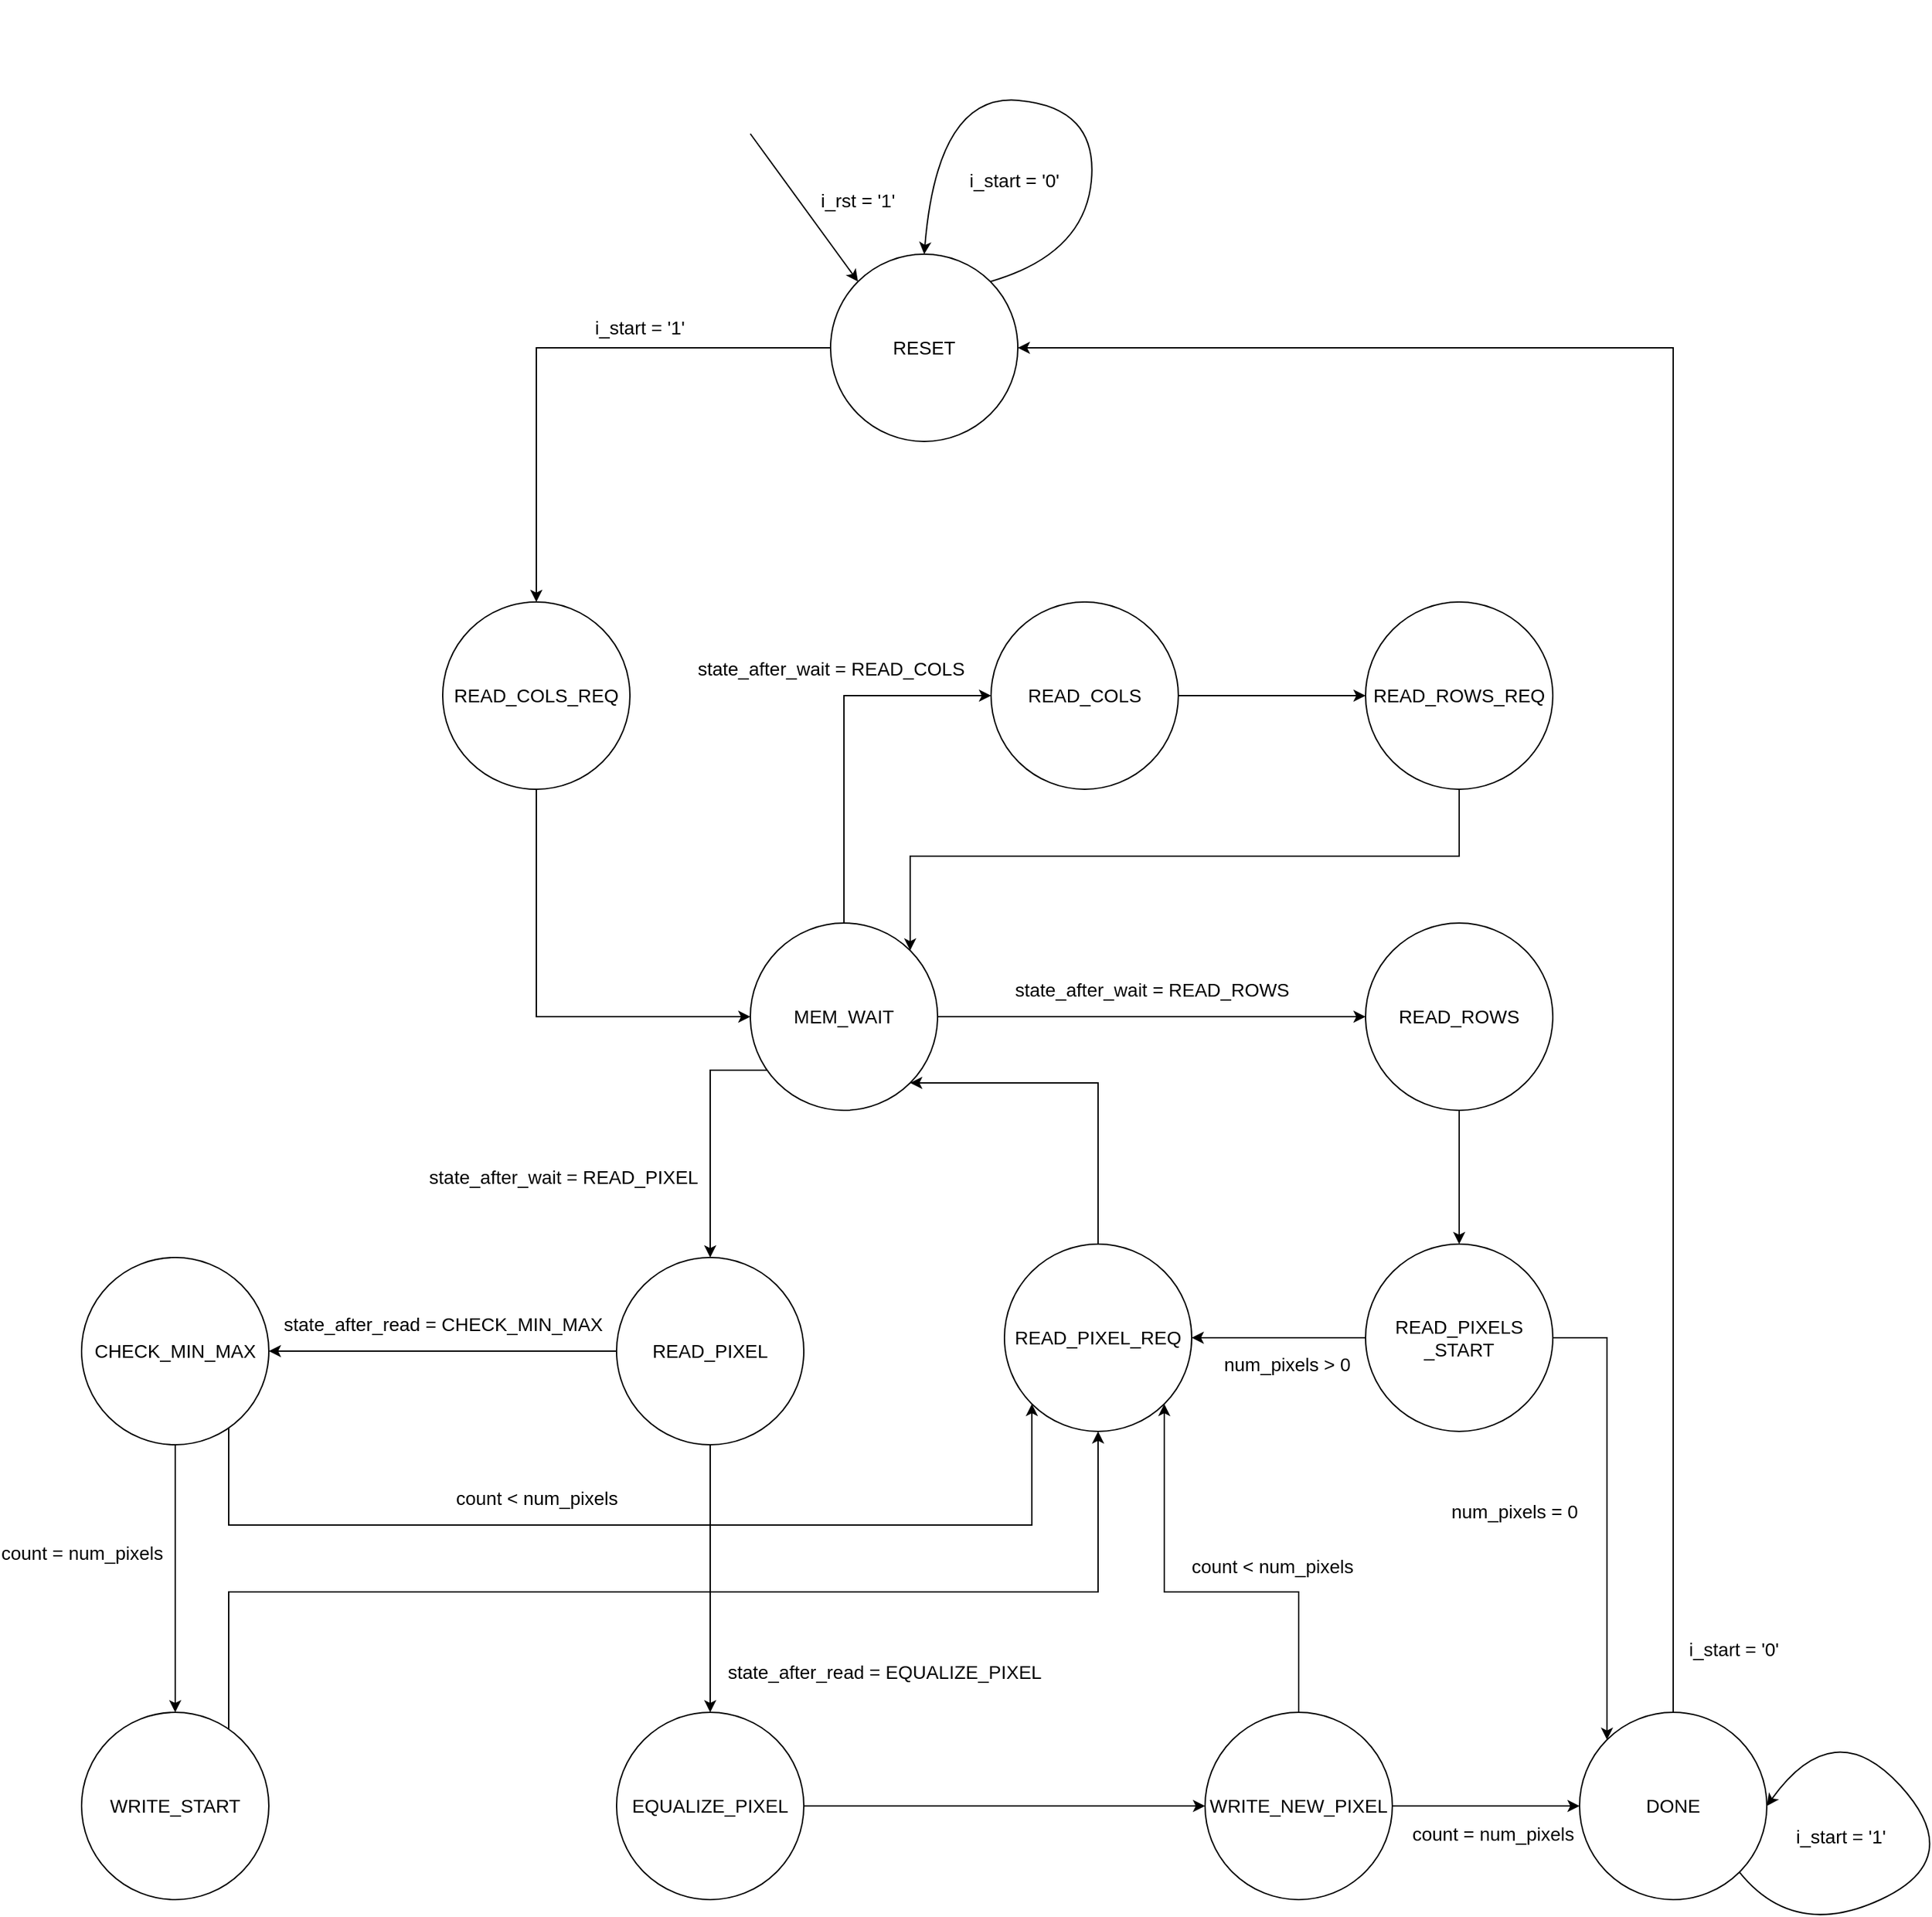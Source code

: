 <mxfile version="14.5.3" type="device"><diagram id="6sTuacsnDWohl9ie5Tk-" name="Page-1"><mxGraphModel dx="981" dy="3935" grid="1" gridSize="10" guides="1" tooltips="1" connect="1" arrows="1" fold="1" page="1" pageScale="1" pageWidth="850" pageHeight="1100" math="0" shadow="0"><root><mxCell id="0"/><mxCell id="1" parent="0"/><mxCell id="Cilk2CEoTF8VkA3USBck-65" style="edgeStyle=orthogonalEdgeStyle;rounded=0;orthogonalLoop=1;jettySize=auto;html=1;fontSize=14;" parent="1" source="Cilk2CEoTF8VkA3USBck-1" target="Cilk2CEoTF8VkA3USBck-3" edge="1"><mxGeometry relative="1" as="geometry"/></mxCell><mxCell id="Cilk2CEoTF8VkA3USBck-1" value="RESET" style="ellipse;whiteSpace=wrap;html=1;aspect=fixed;fontSize=14;" parent="1" vertex="1"><mxGeometry x="790" y="-2990" width="140" height="140" as="geometry"/></mxCell><mxCell id="Cilk2CEoTF8VkA3USBck-66" style="edgeStyle=orthogonalEdgeStyle;rounded=0;orthogonalLoop=1;jettySize=auto;html=1;entryX=0;entryY=0.5;entryDx=0;entryDy=0;fontSize=14;" parent="1" source="Cilk2CEoTF8VkA3USBck-3" target="Cilk2CEoTF8VkA3USBck-55" edge="1"><mxGeometry relative="1" as="geometry"><Array as="points"><mxPoint x="570" y="-2420"/></Array></mxGeometry></mxCell><mxCell id="Cilk2CEoTF8VkA3USBck-3" value="READ_COLS_REQ" style="ellipse;whiteSpace=wrap;html=1;aspect=fixed;fontSize=14;" parent="1" vertex="1"><mxGeometry x="500" y="-2730" width="140" height="140" as="geometry"/></mxCell><mxCell id="Cilk2CEoTF8VkA3USBck-69" style="edgeStyle=orthogonalEdgeStyle;rounded=0;orthogonalLoop=1;jettySize=auto;html=1;entryX=0;entryY=0.5;entryDx=0;entryDy=0;fontSize=14;" parent="1" source="Cilk2CEoTF8VkA3USBck-4" target="Cilk2CEoTF8VkA3USBck-5" edge="1"><mxGeometry relative="1" as="geometry"/></mxCell><mxCell id="Cilk2CEoTF8VkA3USBck-4" value="READ_COLS" style="ellipse;whiteSpace=wrap;html=1;aspect=fixed;fontSize=14;" parent="1" vertex="1"><mxGeometry x="910" y="-2730" width="140" height="140" as="geometry"/></mxCell><mxCell id="Cilk2CEoTF8VkA3USBck-70" style="edgeStyle=orthogonalEdgeStyle;rounded=0;orthogonalLoop=1;jettySize=auto;html=1;entryX=1;entryY=0;entryDx=0;entryDy=0;fontSize=14;" parent="1" source="Cilk2CEoTF8VkA3USBck-5" target="Cilk2CEoTF8VkA3USBck-55" edge="1"><mxGeometry relative="1" as="geometry"><Array as="points"><mxPoint x="1260" y="-2540"/><mxPoint x="850" y="-2540"/></Array></mxGeometry></mxCell><mxCell id="Cilk2CEoTF8VkA3USBck-5" value="READ_ROWS_REQ" style="ellipse;whiteSpace=wrap;html=1;aspect=fixed;fontSize=14;" parent="1" vertex="1"><mxGeometry x="1190" y="-2730" width="140" height="140" as="geometry"/></mxCell><mxCell id="Cilk2CEoTF8VkA3USBck-72" style="edgeStyle=orthogonalEdgeStyle;rounded=0;orthogonalLoop=1;jettySize=auto;html=1;fontSize=14;" parent="1" source="Cilk2CEoTF8VkA3USBck-6" target="Cilk2CEoTF8VkA3USBck-7" edge="1"><mxGeometry relative="1" as="geometry"/></mxCell><mxCell id="Cilk2CEoTF8VkA3USBck-6" value="READ_ROWS" style="ellipse;whiteSpace=wrap;html=1;aspect=fixed;fontSize=14;" parent="1" vertex="1"><mxGeometry x="1190" y="-2490" width="140" height="140" as="geometry"/></mxCell><mxCell id="Cilk2CEoTF8VkA3USBck-73" style="edgeStyle=orthogonalEdgeStyle;rounded=0;orthogonalLoop=1;jettySize=auto;html=1;fontSize=14;" parent="1" source="Cilk2CEoTF8VkA3USBck-7" target="Cilk2CEoTF8VkA3USBck-53" edge="1"><mxGeometry relative="1" as="geometry"/></mxCell><mxCell id="Cilk2CEoTF8VkA3USBck-109" style="edgeStyle=orthogonalEdgeStyle;rounded=0;orthogonalLoop=1;jettySize=auto;html=1;entryX=0;entryY=0;entryDx=0;entryDy=0;fontSize=14;" parent="1" source="Cilk2CEoTF8VkA3USBck-7" target="Cilk2CEoTF8VkA3USBck-14" edge="1"><mxGeometry relative="1" as="geometry"/></mxCell><mxCell id="Cilk2CEoTF8VkA3USBck-7" value="READ_PIXELS&lt;br style=&quot;font-size: 14px;&quot;&gt;_START" style="ellipse;whiteSpace=wrap;html=1;aspect=fixed;fontSize=14;" parent="1" vertex="1"><mxGeometry x="1190" y="-2250" width="140" height="140" as="geometry"/></mxCell><mxCell id="Cilk2CEoTF8VkA3USBck-78" style="edgeStyle=orthogonalEdgeStyle;rounded=0;orthogonalLoop=1;jettySize=auto;html=1;entryX=0.5;entryY=0;entryDx=0;entryDy=0;fontSize=14;" parent="1" source="Cilk2CEoTF8VkA3USBck-10" target="Cilk2CEoTF8VkA3USBck-11" edge="1"><mxGeometry relative="1" as="geometry"/></mxCell><mxCell id="Cilk2CEoTF8VkA3USBck-87" style="edgeStyle=orthogonalEdgeStyle;rounded=0;orthogonalLoop=1;jettySize=auto;html=1;entryX=0;entryY=1;entryDx=0;entryDy=0;fontSize=14;" parent="1" source="Cilk2CEoTF8VkA3USBck-10" target="Cilk2CEoTF8VkA3USBck-53" edge="1"><mxGeometry relative="1" as="geometry"><Array as="points"><mxPoint x="340" y="-2040"/><mxPoint x="941" y="-2040"/></Array></mxGeometry></mxCell><mxCell id="Cilk2CEoTF8VkA3USBck-95" value="count &amp;lt; num_pixels" style="edgeLabel;html=1;align=center;verticalAlign=middle;resizable=0;points=[];fontSize=14;" parent="Cilk2CEoTF8VkA3USBck-87" vertex="1" connectable="0"><mxGeometry x="-0.226" y="1" relative="1" as="geometry"><mxPoint x="6.55" y="-19" as="offset"/></mxGeometry></mxCell><mxCell id="Cilk2CEoTF8VkA3USBck-10" value="CHECK_MIN_MAX" style="ellipse;whiteSpace=wrap;html=1;aspect=fixed;fontSize=14;" parent="1" vertex="1"><mxGeometry x="230" y="-2240" width="140" height="140" as="geometry"/></mxCell><mxCell id="Cilk2CEoTF8VkA3USBck-88" style="edgeStyle=orthogonalEdgeStyle;rounded=0;orthogonalLoop=1;jettySize=auto;html=1;entryX=0.5;entryY=1;entryDx=0;entryDy=0;fontSize=14;" parent="1" source="Cilk2CEoTF8VkA3USBck-11" target="Cilk2CEoTF8VkA3USBck-53" edge="1"><mxGeometry relative="1" as="geometry"><Array as="points"><mxPoint x="340" y="-1990"/><mxPoint x="990" y="-1990"/></Array></mxGeometry></mxCell><mxCell id="Cilk2CEoTF8VkA3USBck-11" value="WRITE_START" style="ellipse;whiteSpace=wrap;html=1;aspect=fixed;fontSize=14;" parent="1" vertex="1"><mxGeometry x="230" y="-1900" width="140" height="140" as="geometry"/></mxCell><mxCell id="Cilk2CEoTF8VkA3USBck-90" style="edgeStyle=orthogonalEdgeStyle;rounded=0;orthogonalLoop=1;jettySize=auto;html=1;fontSize=14;" parent="1" source="Cilk2CEoTF8VkA3USBck-12" target="Cilk2CEoTF8VkA3USBck-13" edge="1"><mxGeometry relative="1" as="geometry"/></mxCell><mxCell id="Cilk2CEoTF8VkA3USBck-12" value="EQUALIZE_PIXEL" style="ellipse;whiteSpace=wrap;html=1;aspect=fixed;fontSize=14;" parent="1" vertex="1"><mxGeometry x="630" y="-1900" width="140" height="140" as="geometry"/></mxCell><mxCell id="Cilk2CEoTF8VkA3USBck-91" style="edgeStyle=orthogonalEdgeStyle;rounded=0;orthogonalLoop=1;jettySize=auto;html=1;entryX=1;entryY=1;entryDx=0;entryDy=0;fontSize=14;" parent="1" source="Cilk2CEoTF8VkA3USBck-13" target="Cilk2CEoTF8VkA3USBck-53" edge="1"><mxGeometry relative="1" as="geometry"><Array as="points"><mxPoint x="1140" y="-1990"/><mxPoint x="1039" y="-1990"/></Array></mxGeometry></mxCell><mxCell id="Cilk2CEoTF8VkA3USBck-92" style="edgeStyle=orthogonalEdgeStyle;rounded=0;orthogonalLoop=1;jettySize=auto;html=1;fontSize=14;" parent="1" source="Cilk2CEoTF8VkA3USBck-13" target="Cilk2CEoTF8VkA3USBck-14" edge="1"><mxGeometry relative="1" as="geometry"/></mxCell><mxCell id="Cilk2CEoTF8VkA3USBck-13" value="WRITE_NEW_PIXEL" style="ellipse;whiteSpace=wrap;html=1;aspect=fixed;fontSize=14;" parent="1" vertex="1"><mxGeometry x="1070" y="-1900" width="140" height="140" as="geometry"/></mxCell><mxCell id="Cilk2CEoTF8VkA3USBck-93" style="edgeStyle=orthogonalEdgeStyle;rounded=0;orthogonalLoop=1;jettySize=auto;html=1;entryX=1;entryY=0.5;entryDx=0;entryDy=0;fontSize=14;" parent="1" source="Cilk2CEoTF8VkA3USBck-14" target="Cilk2CEoTF8VkA3USBck-1" edge="1"><mxGeometry relative="1" as="geometry"><Array as="points"><mxPoint x="1420" y="-2920"/></Array></mxGeometry></mxCell><mxCell id="Cilk2CEoTF8VkA3USBck-14" value="DONE" style="ellipse;whiteSpace=wrap;html=1;aspect=fixed;fontSize=14;" parent="1" vertex="1"><mxGeometry x="1350" y="-1900" width="140" height="140" as="geometry"/></mxCell><mxCell id="Cilk2CEoTF8VkA3USBck-22" value="" style="endArrow=classic;html=1;entryX=0;entryY=0;entryDx=0;entryDy=0;fontSize=14;" parent="1" target="Cilk2CEoTF8VkA3USBck-1" edge="1"><mxGeometry width="50" height="50" relative="1" as="geometry"><mxPoint x="730" y="-3080" as="sourcePoint"/><mxPoint x="860" y="-2910" as="targetPoint"/></mxGeometry></mxCell><mxCell id="Cilk2CEoTF8VkA3USBck-23" value="i_rst = '1'" style="edgeLabel;html=1;align=center;verticalAlign=middle;resizable=0;points=[];fontSize=14;" parent="Cilk2CEoTF8VkA3USBck-22" vertex="1" connectable="0"><mxGeometry x="0.309" y="-3" relative="1" as="geometry"><mxPoint x="29.43" y="-24.51" as="offset"/></mxGeometry></mxCell><mxCell id="Cilk2CEoTF8VkA3USBck-74" style="edgeStyle=orthogonalEdgeStyle;rounded=0;orthogonalLoop=1;jettySize=auto;html=1;entryX=1;entryY=1;entryDx=0;entryDy=0;fontSize=14;" parent="1" source="Cilk2CEoTF8VkA3USBck-53" target="Cilk2CEoTF8VkA3USBck-55" edge="1"><mxGeometry relative="1" as="geometry"><Array as="points"><mxPoint x="990" y="-2370"/></Array></mxGeometry></mxCell><mxCell id="Cilk2CEoTF8VkA3USBck-53" value="READ_PIXEL_REQ" style="ellipse;whiteSpace=wrap;html=1;aspect=fixed;fontSize=14;" parent="1" vertex="1"><mxGeometry x="920" y="-2250" width="140" height="140" as="geometry"/></mxCell><mxCell id="Cilk2CEoTF8VkA3USBck-67" style="edgeStyle=orthogonalEdgeStyle;rounded=0;orthogonalLoop=1;jettySize=auto;html=1;entryX=0;entryY=0.5;entryDx=0;entryDy=0;fontSize=14;" parent="1" source="Cilk2CEoTF8VkA3USBck-55" target="Cilk2CEoTF8VkA3USBck-4" edge="1"><mxGeometry relative="1" as="geometry"><Array as="points"><mxPoint x="800" y="-2660"/></Array></mxGeometry></mxCell><mxCell id="Cilk2CEoTF8VkA3USBck-97" value="state_after_wait = READ_COLS" style="edgeLabel;html=1;align=center;verticalAlign=middle;resizable=0;points=[];fontSize=14;horizontal=1;" parent="Cilk2CEoTF8VkA3USBck-67" vertex="1" connectable="0"><mxGeometry x="-0.114" y="-4" relative="1" as="geometry"><mxPoint x="-14" y="-66" as="offset"/></mxGeometry></mxCell><mxCell id="Cilk2CEoTF8VkA3USBck-71" style="edgeStyle=orthogonalEdgeStyle;rounded=0;orthogonalLoop=1;jettySize=auto;html=1;entryX=0;entryY=0.5;entryDx=0;entryDy=0;fontSize=14;" parent="1" source="Cilk2CEoTF8VkA3USBck-55" target="Cilk2CEoTF8VkA3USBck-6" edge="1"><mxGeometry relative="1" as="geometry"/></mxCell><mxCell id="Cilk2CEoTF8VkA3USBck-96" value="state_after_wait = READ_ROWS" style="edgeLabel;html=1;align=center;verticalAlign=middle;resizable=0;points=[];fontSize=14;" parent="Cilk2CEoTF8VkA3USBck-71" vertex="1" connectable="0"><mxGeometry x="-0.369" relative="1" as="geometry"><mxPoint x="59" y="-20" as="offset"/></mxGeometry></mxCell><mxCell id="Cilk2CEoTF8VkA3USBck-76" style="edgeStyle=orthogonalEdgeStyle;rounded=0;orthogonalLoop=1;jettySize=auto;html=1;fontSize=14;" parent="1" source="Cilk2CEoTF8VkA3USBck-55" target="Cilk2CEoTF8VkA3USBck-56" edge="1"><mxGeometry relative="1" as="geometry"><Array as="points"><mxPoint x="700" y="-2380"/></Array></mxGeometry></mxCell><mxCell id="Cilk2CEoTF8VkA3USBck-98" value="state_after_wait = READ_PIXEL" style="edgeLabel;html=1;align=center;verticalAlign=middle;resizable=0;points=[];fontSize=14;" parent="Cilk2CEoTF8VkA3USBck-76" vertex="1" connectable="0"><mxGeometry x="-0.205" y="-1" relative="1" as="geometry"><mxPoint x="-109" y="49.55" as="offset"/></mxGeometry></mxCell><mxCell id="Cilk2CEoTF8VkA3USBck-55" value="MEM_WAIT" style="ellipse;whiteSpace=wrap;html=1;aspect=fixed;fontSize=14;" parent="1" vertex="1"><mxGeometry x="730" y="-2490" width="140" height="140" as="geometry"/></mxCell><mxCell id="Cilk2CEoTF8VkA3USBck-99" style="edgeStyle=orthogonalEdgeStyle;rounded=0;orthogonalLoop=1;jettySize=auto;html=1;fontSize=14;" parent="1" source="Cilk2CEoTF8VkA3USBck-56" target="Cilk2CEoTF8VkA3USBck-10" edge="1"><mxGeometry relative="1" as="geometry"/></mxCell><mxCell id="Cilk2CEoTF8VkA3USBck-100" style="edgeStyle=orthogonalEdgeStyle;rounded=0;orthogonalLoop=1;jettySize=auto;html=1;fontSize=14;" parent="1" source="Cilk2CEoTF8VkA3USBck-56" target="Cilk2CEoTF8VkA3USBck-12" edge="1"><mxGeometry relative="1" as="geometry"/></mxCell><mxCell id="Cilk2CEoTF8VkA3USBck-56" value="READ_PIXEL" style="ellipse;whiteSpace=wrap;html=1;aspect=fixed;fontSize=14;" parent="1" vertex="1"><mxGeometry x="630" y="-2240" width="140" height="140" as="geometry"/></mxCell><mxCell id="Cilk2CEoTF8VkA3USBck-101" value="count &amp;lt; num_pixels" style="edgeLabel;html=1;align=center;verticalAlign=middle;resizable=0;points=[];fontSize=14;" parent="1" vertex="1" connectable="0"><mxGeometry x="1109.998" y="-2010" as="geometry"><mxPoint x="10" y="1" as="offset"/></mxGeometry></mxCell><mxCell id="Cilk2CEoTF8VkA3USBck-102" value="count =&amp;nbsp;num_pixels" style="edgeLabel;html=1;align=center;verticalAlign=middle;resizable=0;points=[];fontSize=14;" parent="1" vertex="1" connectable="0"><mxGeometry x="1274.998" y="-1810" as="geometry"><mxPoint x="10" y="1" as="offset"/></mxGeometry></mxCell><mxCell id="Cilk2CEoTF8VkA3USBck-103" value="count =&amp;nbsp;num_pixels" style="edgeLabel;html=1;align=center;verticalAlign=middle;resizable=0;points=[];fontSize=14;" parent="1" vertex="1" connectable="0"><mxGeometry x="219.998" y="-2020" as="geometry"><mxPoint x="10" y="1" as="offset"/></mxGeometry></mxCell><mxCell id="Cilk2CEoTF8VkA3USBck-104" value="state_after_read = CHECK_MIN_MAX" style="edgeLabel;html=1;align=center;verticalAlign=middle;resizable=0;points=[];fontSize=14;" parent="1" vertex="1" connectable="0"><mxGeometry x="499.996" y="-2190.005" as="geometry"/></mxCell><mxCell id="Cilk2CEoTF8VkA3USBck-105" value="state_after_read = EQUALIZE_PIXEL&lt;br&gt;" style="edgeLabel;html=1;align=center;verticalAlign=middle;resizable=0;points=[];fontSize=14;" parent="1" vertex="1" connectable="0"><mxGeometry x="829.996" y="-1930.005" as="geometry"/></mxCell><mxCell id="Cilk2CEoTF8VkA3USBck-106" value="i_start = '0'" style="edgeLabel;html=1;align=center;verticalAlign=middle;resizable=0;points=[];fontSize=14;" parent="1" vertex="1" connectable="0"><mxGeometry x="930.0" y="-3040.0" as="geometry"><mxPoint x="-3" y="-5" as="offset"/></mxGeometry></mxCell><mxCell id="Cilk2CEoTF8VkA3USBck-107" value="" style="curved=1;endArrow=classic;html=1;fontSize=14;entryX=0.5;entryY=0;entryDx=0;entryDy=0;exitX=1;exitY=0;exitDx=0;exitDy=0;" parent="1" source="Cilk2CEoTF8VkA3USBck-1" target="Cilk2CEoTF8VkA3USBck-1" edge="1"><mxGeometry width="50" height="50" relative="1" as="geometry"><mxPoint x="890" y="-2560" as="sourcePoint"/><mxPoint x="940" y="-2610" as="targetPoint"/><Array as="points"><mxPoint x="980" y="-2990"/><mxPoint x="990" y="-3100"/><mxPoint x="870" y="-3110"/></Array></mxGeometry></mxCell><mxCell id="Cilk2CEoTF8VkA3USBck-108" value="i_start = '1'" style="edgeLabel;html=1;align=center;verticalAlign=middle;resizable=0;points=[];fontSize=14;" parent="1" vertex="1" connectable="0"><mxGeometry x="650.0" y="-2930.0" as="geometry"><mxPoint x="-3" y="-5" as="offset"/></mxGeometry></mxCell><mxCell id="Cilk2CEoTF8VkA3USBck-110" value="num_pixels = 0" style="edgeLabel;html=1;align=center;verticalAlign=middle;resizable=0;points=[];fontSize=14;" parent="1" vertex="1" connectable="0"><mxGeometry x="1289.998" y="-2050" as="geometry"><mxPoint x="11" as="offset"/></mxGeometry></mxCell><mxCell id="Cilk2CEoTF8VkA3USBck-111" value="num_pixels &amp;gt;&amp;nbsp;0" style="edgeLabel;html=1;align=center;verticalAlign=middle;resizable=0;points=[];fontSize=14;" parent="1" vertex="1" connectable="0"><mxGeometry x="1119.998" y="-2160" as="geometry"><mxPoint x="11" as="offset"/></mxGeometry></mxCell><mxCell id="ifGccLI024VfFS1EqZR3-2" value="" style="curved=1;endArrow=classic;html=1;exitX=1;exitY=1;exitDx=0;exitDy=0;entryX=1;entryY=0.5;entryDx=0;entryDy=0;" edge="1" parent="1" source="Cilk2CEoTF8VkA3USBck-14" target="Cilk2CEoTF8VkA3USBck-14"><mxGeometry width="50" height="50" relative="1" as="geometry"><mxPoint x="740" y="-1580" as="sourcePoint"/><mxPoint x="790" y="-1630" as="targetPoint"/><Array as="points"><mxPoint x="1510" y="-1730"/><mxPoint x="1640" y="-1790"/><mxPoint x="1540" y="-1900"/></Array></mxGeometry></mxCell><mxCell id="ifGccLI024VfFS1EqZR3-4" value="i_start = '1'" style="edgeLabel;html=1;align=center;verticalAlign=middle;resizable=0;points=[];fontSize=14;" vertex="1" connectable="0" parent="1"><mxGeometry x="950.0" y="-3040.0" as="geometry"><mxPoint x="595" y="1233" as="offset"/></mxGeometry></mxCell><mxCell id="ifGccLI024VfFS1EqZR3-5" value="i_start = '0'" style="edgeLabel;html=1;align=center;verticalAlign=middle;resizable=0;points=[];fontSize=14;" vertex="1" connectable="0" parent="1"><mxGeometry x="870.0" y="-3180.0" as="geometry"><mxPoint x="595" y="1233" as="offset"/></mxGeometry></mxCell></root></mxGraphModel></diagram></mxfile>